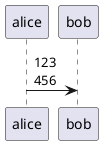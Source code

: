 {
  "sha1": "mq1w55lp0f0dtug1t1259doaxsgnyr8",
  "insertion": {
    "when": "2024-11-19T12:22:17.326Z",
    "user": "plantuml@gmail.com"
  }
}
@startuml
alice -> bob : 123\n456
@enduml
